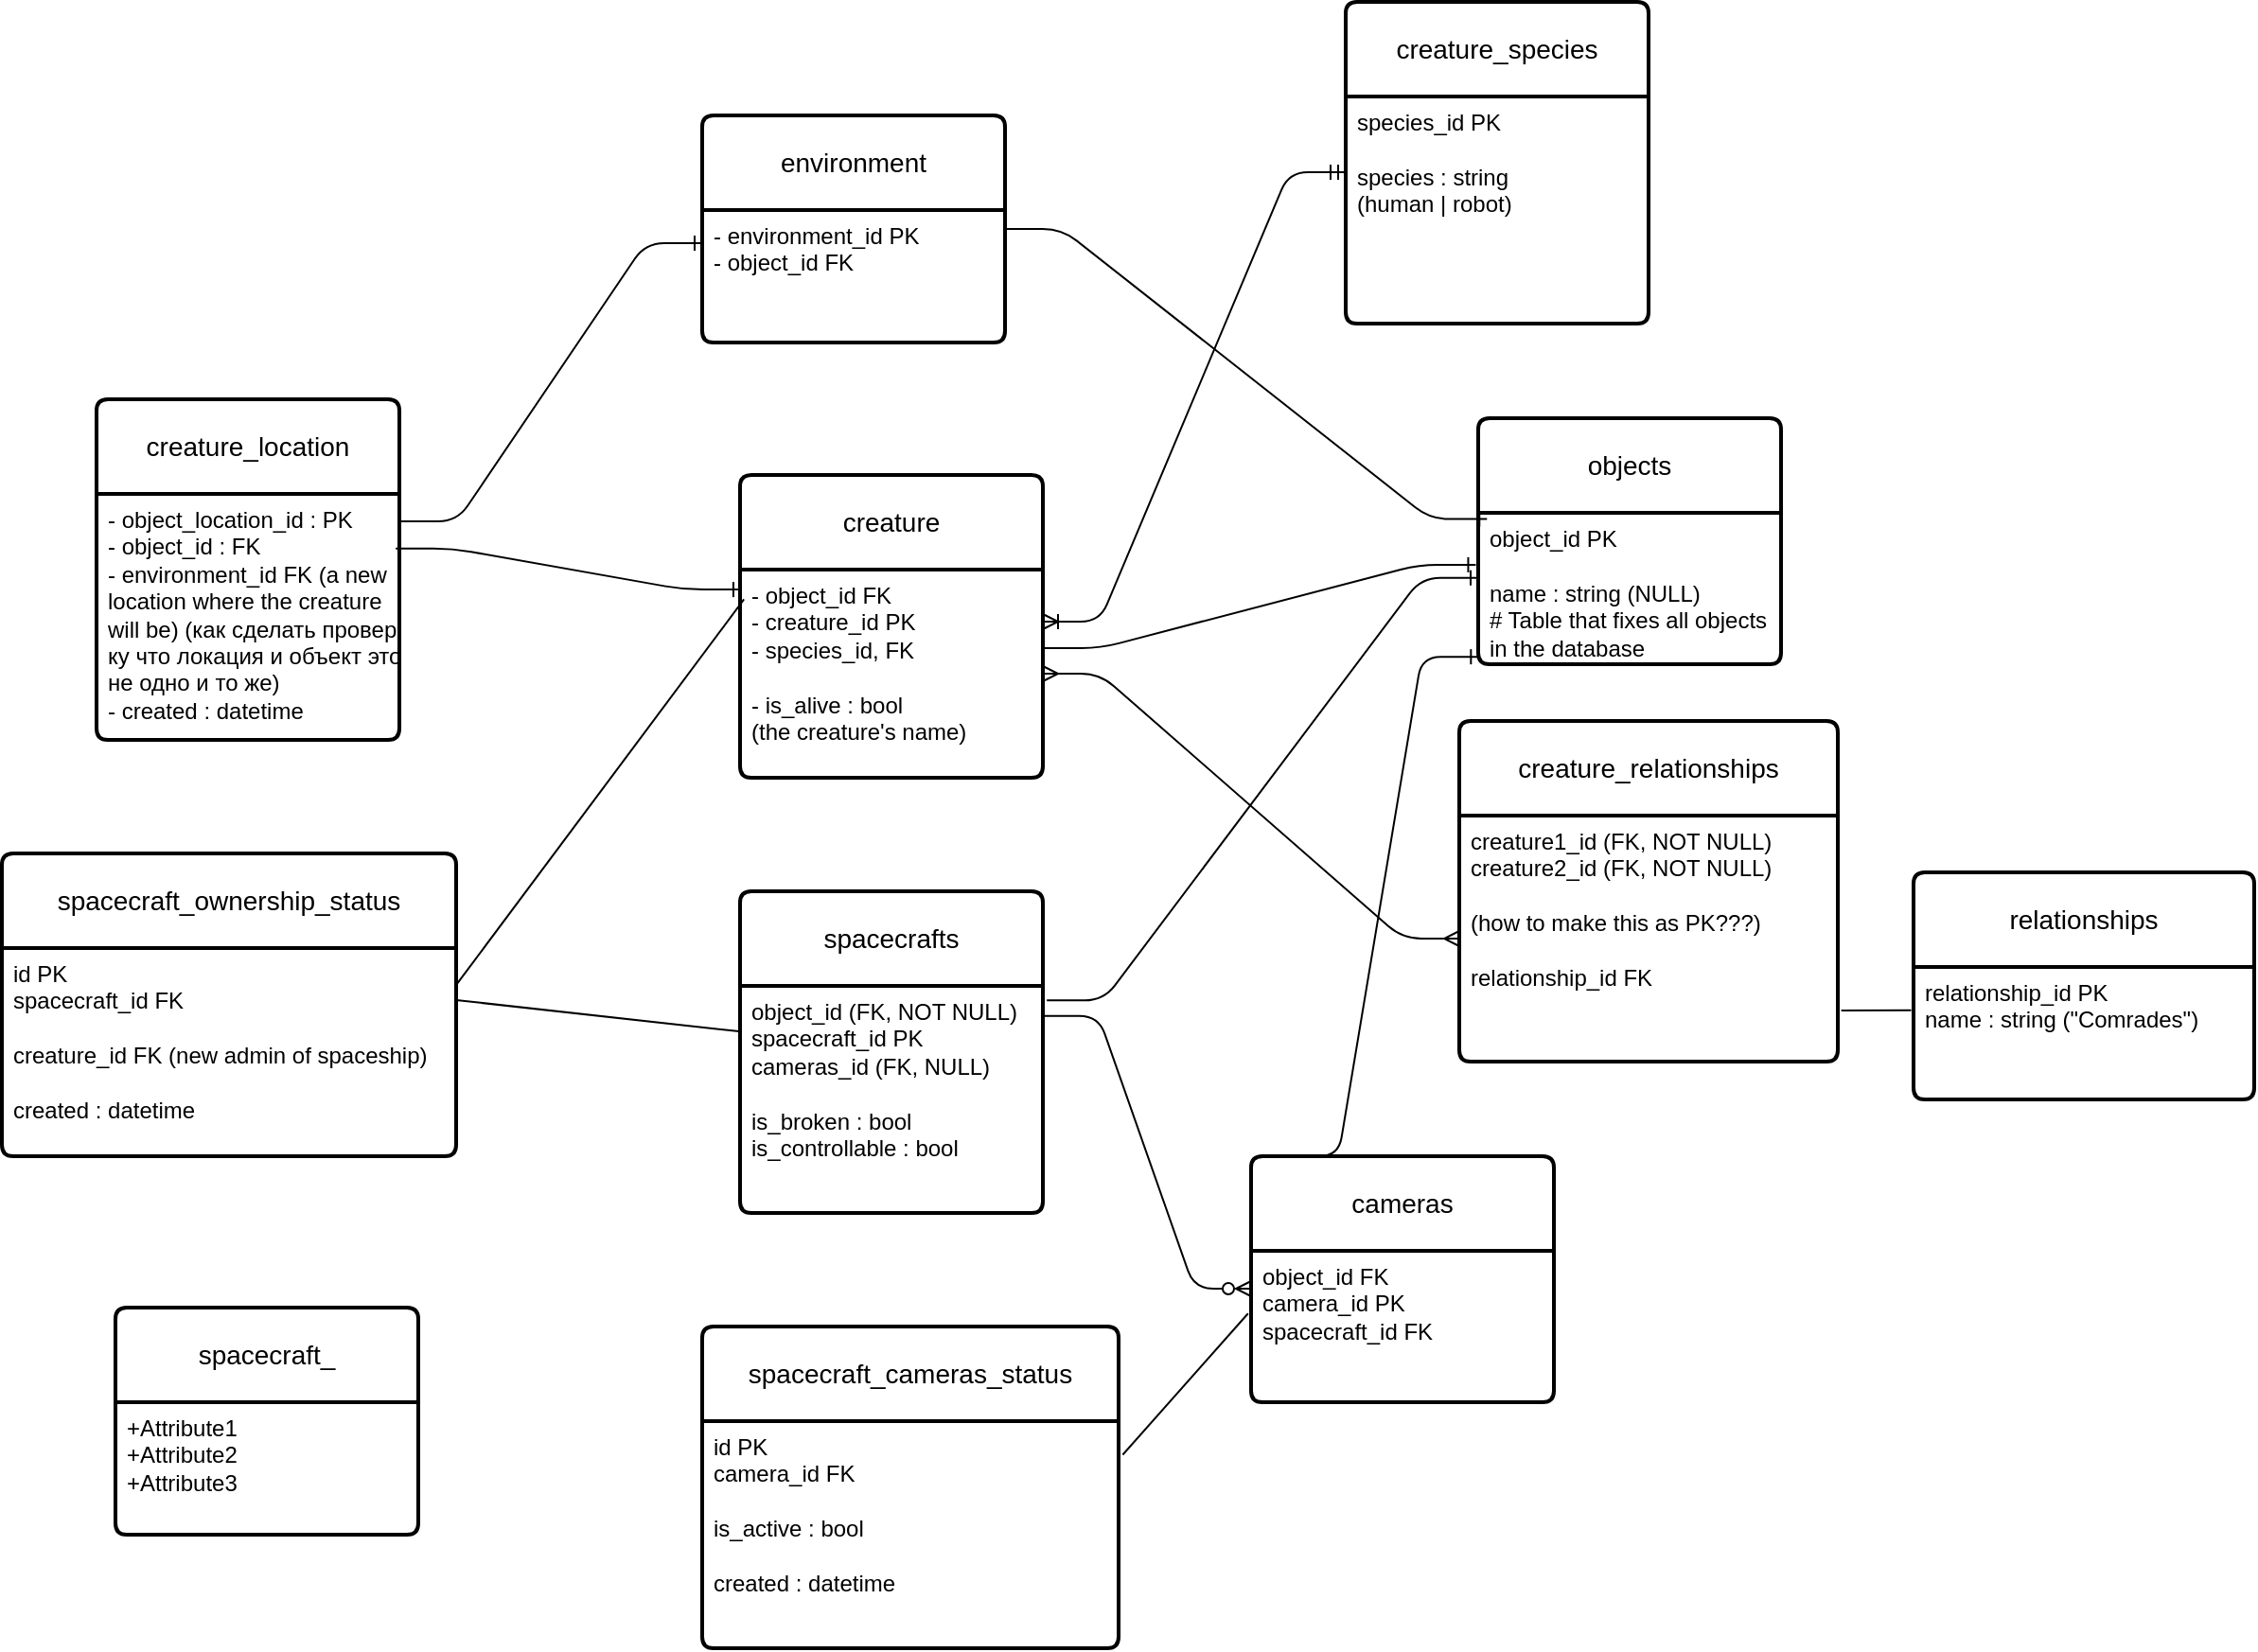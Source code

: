 <mxfile>
    <diagram id="uhgTrfYyYKDVOjJnX7CN" name="Page-1">
        <mxGraphModel dx="1790" dy="623" grid="1" gridSize="10" guides="1" tooltips="1" connect="1" arrows="1" fold="1" page="1" pageScale="1" pageWidth="850" pageHeight="1100" math="0" shadow="0">
            <root>
                <mxCell id="0"/>
                <mxCell id="1" parent="0"/>
                <mxCell id="36" style="edgeStyle=none;html=1;exitX=0.25;exitY=0;exitDx=0;exitDy=0;" edge="1" parent="1" source="13" target="12">
                    <mxGeometry relative="1" as="geometry"/>
                </mxCell>
                <mxCell id="6" value="creature" style="swimlane;childLayout=stackLayout;horizontal=1;startSize=50;horizontalStack=0;rounded=1;fontSize=14;fontStyle=0;strokeWidth=2;resizeParent=0;resizeLast=1;shadow=0;dashed=0;align=center;arcSize=4;whiteSpace=wrap;html=1;" vertex="1" parent="1">
                    <mxGeometry x="240" y="340" width="160" height="160" as="geometry"/>
                </mxCell>
                <mxCell id="7" value="&lt;div&gt;- object_id FK&lt;br&gt;- creature_id PK&lt;/div&gt;&lt;div&gt;- species_id, FK&lt;/div&gt;&lt;div&gt;&lt;br&gt;&lt;/div&gt;&lt;div&gt;- is_alive : bool&lt;br&gt;(the creature&#39;s name)&lt;/div&gt;" style="align=left;strokeColor=none;fillColor=none;spacingLeft=4;fontSize=12;verticalAlign=top;resizable=0;rotatable=0;part=1;html=1;" vertex="1" parent="6">
                    <mxGeometry y="50" width="160" height="110" as="geometry"/>
                </mxCell>
                <mxCell id="34" style="edgeStyle=none;html=1;exitX=0.5;exitY=1;exitDx=0;exitDy=0;" edge="1" parent="6" source="6" target="7">
                    <mxGeometry relative="1" as="geometry"/>
                </mxCell>
                <mxCell id="12" value="creature_species" style="swimlane;childLayout=stackLayout;horizontal=1;startSize=50;horizontalStack=0;rounded=1;fontSize=14;fontStyle=0;strokeWidth=2;resizeParent=0;resizeLast=1;shadow=0;dashed=0;align=center;arcSize=4;whiteSpace=wrap;html=1;" vertex="1" parent="1">
                    <mxGeometry x="560" y="90" width="160" height="170" as="geometry"/>
                </mxCell>
                <mxCell id="13" value="&lt;div&gt;species_&lt;span style=&quot;background-color: transparent;&quot;&gt;id PK&lt;/span&gt;&lt;/div&gt;&lt;div&gt;&lt;br&gt;&lt;/div&gt;&lt;div&gt;species : string&amp;nbsp;&lt;/div&gt;&lt;div&gt;(human | robot)&lt;br&gt;&lt;/div&gt;" style="align=left;strokeColor=none;fillColor=none;spacingLeft=4;fontSize=12;verticalAlign=top;resizable=0;rotatable=0;part=1;html=1;" vertex="1" parent="12">
                    <mxGeometry y="50" width="160" height="120" as="geometry"/>
                </mxCell>
                <mxCell id="24" value="" style="edgeStyle=entityRelationEdgeStyle;fontSize=12;html=1;endArrow=ERoneToMany;startArrow=ERmandOne;exitX=0;exitY=0.333;exitDx=0;exitDy=0;entryX=1;entryY=0.25;entryDx=0;entryDy=0;exitPerimeter=0;" edge="1" parent="1" source="13" target="7">
                    <mxGeometry width="100" height="100" relative="1" as="geometry">
                        <mxPoint x="600" y="400" as="sourcePoint"/>
                        <mxPoint x="393.24" y="450.56" as="targetPoint"/>
                        <Array as="points">
                            <mxPoint x="580" y="400"/>
                            <mxPoint x="570" y="440"/>
                            <mxPoint x="410" y="450"/>
                            <mxPoint x="490" y="440"/>
                            <mxPoint x="600" y="420"/>
                            <mxPoint x="560" y="470"/>
                            <mxPoint x="510" y="440"/>
                            <mxPoint x="580" y="420"/>
                        </Array>
                    </mxGeometry>
                </mxCell>
                <mxCell id="30" value="spacecrafts" style="swimlane;childLayout=stackLayout;horizontal=1;startSize=50;horizontalStack=0;rounded=1;fontSize=14;fontStyle=0;strokeWidth=2;resizeParent=0;resizeLast=1;shadow=0;dashed=0;align=center;arcSize=4;whiteSpace=wrap;html=1;" vertex="1" parent="1">
                    <mxGeometry x="240" y="560" width="160" height="170" as="geometry">
                        <mxRectangle x="240" y="560" width="110" height="50" as="alternateBounds"/>
                    </mxGeometry>
                </mxCell>
                <mxCell id="31" value="object_id (FK, NOT NULL)&lt;br&gt;spacecraft_id PK&lt;div&gt;cameras_id (FK, NULL)&lt;br&gt;&lt;br&gt;is_broken : bool&lt;/div&gt;&lt;div&gt;is_controllable : bool&lt;br&gt;&lt;br&gt;&lt;/div&gt;" style="align=left;strokeColor=none;fillColor=none;spacingLeft=4;fontSize=12;verticalAlign=top;resizable=0;rotatable=0;part=1;html=1;" vertex="1" parent="30">
                    <mxGeometry y="50" width="160" height="120" as="geometry"/>
                </mxCell>
                <mxCell id="32" value="cameras" style="swimlane;childLayout=stackLayout;horizontal=1;startSize=50;horizontalStack=0;rounded=1;fontSize=14;fontStyle=0;strokeWidth=2;resizeParent=0;resizeLast=1;shadow=0;dashed=0;align=center;arcSize=4;whiteSpace=wrap;html=1;" vertex="1" parent="1">
                    <mxGeometry x="510" y="700" width="160" height="130" as="geometry">
                        <mxRectangle x="490" y="690" width="90" height="50" as="alternateBounds"/>
                    </mxGeometry>
                </mxCell>
                <mxCell id="33" value="&lt;div&gt;object_id FK&lt;br&gt;camera_id PK&lt;/div&gt;&lt;div&gt;spacecraft_id FK&lt;/div&gt;" style="align=left;strokeColor=none;fillColor=none;spacingLeft=4;fontSize=12;verticalAlign=top;resizable=0;rotatable=0;part=1;html=1;" vertex="1" parent="32">
                    <mxGeometry y="50" width="160" height="80" as="geometry"/>
                </mxCell>
                <mxCell id="48" value="creature_relationships" style="swimlane;childLayout=stackLayout;horizontal=1;startSize=50;horizontalStack=0;rounded=1;fontSize=14;fontStyle=0;strokeWidth=2;resizeParent=0;resizeLast=1;shadow=0;dashed=0;align=center;arcSize=4;whiteSpace=wrap;html=1;" vertex="1" parent="1">
                    <mxGeometry x="620" y="470" width="200" height="180" as="geometry"/>
                </mxCell>
                <mxCell id="49" value="&lt;div&gt;&lt;span style=&quot;background-color: transparent;&quot;&gt;creature1_id (FK, NOT NULL)&lt;/span&gt;&lt;br&gt;&lt;/div&gt;&lt;div&gt;creature2_id (FK, NOT NULL)&lt;br&gt;&lt;br&gt;(how to make this as PK???)&lt;br&gt;&lt;br&gt;&lt;/div&gt;&lt;div&gt;relationship_id FK&lt;/div&gt;&lt;div&gt;&lt;br&gt;&lt;/div&gt;&lt;div&gt;&lt;br&gt;&lt;/div&gt;" style="align=left;strokeColor=none;fillColor=none;spacingLeft=4;fontSize=12;verticalAlign=top;resizable=0;rotatable=0;part=1;html=1;" vertex="1" parent="48">
                    <mxGeometry y="50" width="200" height="130" as="geometry"/>
                </mxCell>
                <mxCell id="50" value="" style="edgeStyle=entityRelationEdgeStyle;fontSize=12;html=1;endArrow=ERmany;startArrow=ERmany;exitX=1;exitY=0.5;exitDx=0;exitDy=0;entryX=0;entryY=0.5;entryDx=0;entryDy=0;" edge="1" parent="1" source="7" target="49">
                    <mxGeometry width="100" height="100" relative="1" as="geometry">
                        <mxPoint x="460" y="580" as="sourcePoint"/>
                        <mxPoint x="560" y="480" as="targetPoint"/>
                    </mxGeometry>
                </mxCell>
                <mxCell id="56" value="spacecraft_ownership_status" style="swimlane;childLayout=stackLayout;horizontal=1;startSize=50;horizontalStack=0;rounded=1;fontSize=14;fontStyle=0;strokeWidth=2;resizeParent=0;resizeLast=1;shadow=0;dashed=0;align=center;arcSize=4;whiteSpace=wrap;html=1;" vertex="1" parent="1">
                    <mxGeometry x="-150" y="540" width="240" height="160" as="geometry"/>
                </mxCell>
                <mxCell id="57" value="id PK&lt;div&gt;spacecraft_id FK&lt;/div&gt;&lt;div&gt;&lt;br&gt;&lt;/div&gt;&lt;div&gt;creature_id FK (new admin of spaceship)&lt;br&gt;&lt;br&gt;created : datetime&lt;/div&gt;" style="align=left;strokeColor=none;fillColor=none;spacingLeft=4;fontSize=12;verticalAlign=top;resizable=0;rotatable=0;part=1;html=1;" vertex="1" parent="56">
                    <mxGeometry y="50" width="240" height="110" as="geometry"/>
                </mxCell>
                <mxCell id="60" value="" style="endArrow=none;html=1;rounded=0;entryX=-0.004;entryY=0.2;entryDx=0;entryDy=0;entryPerimeter=0;exitX=1;exitY=0.25;exitDx=0;exitDy=0;" edge="1" parent="1" source="57" target="31">
                    <mxGeometry relative="1" as="geometry">
                        <mxPoint x="130" y="590" as="sourcePoint"/>
                        <mxPoint x="290" y="590" as="targetPoint"/>
                    </mxGeometry>
                </mxCell>
                <mxCell id="64" value="" style="endArrow=none;html=1;rounded=0;entryX=0.013;entryY=0.143;entryDx=0;entryDy=0;entryPerimeter=0;exitX=1.003;exitY=0.169;exitDx=0;exitDy=0;exitPerimeter=0;" edge="1" parent="1" source="57" target="7">
                    <mxGeometry relative="1" as="geometry">
                        <mxPoint x="30" y="440" as="sourcePoint"/>
                        <mxPoint x="190" y="440" as="targetPoint"/>
                    </mxGeometry>
                </mxCell>
                <mxCell id="66" value="relationships" style="swimlane;childLayout=stackLayout;horizontal=1;startSize=50;horizontalStack=0;rounded=1;fontSize=14;fontStyle=0;strokeWidth=2;resizeParent=0;resizeLast=1;shadow=0;dashed=0;align=center;arcSize=4;whiteSpace=wrap;html=1;" vertex="1" parent="1">
                    <mxGeometry x="860" y="550" width="180" height="120" as="geometry"/>
                </mxCell>
                <mxCell id="67" value="relationship_id PK&lt;br&gt;name : string (&quot;Comrades&quot;)" style="align=left;strokeColor=none;fillColor=none;spacingLeft=4;fontSize=12;verticalAlign=top;resizable=0;rotatable=0;part=1;html=1;" vertex="1" parent="66">
                    <mxGeometry y="50" width="180" height="70" as="geometry"/>
                </mxCell>
                <mxCell id="68" value="" style="endArrow=none;html=1;rounded=0;entryX=-0.007;entryY=0.327;entryDx=0;entryDy=0;entryPerimeter=0;exitX=1.009;exitY=0.792;exitDx=0;exitDy=0;exitPerimeter=0;" edge="1" parent="1" source="49" target="67">
                    <mxGeometry relative="1" as="geometry">
                        <mxPoint x="580" y="710" as="sourcePoint"/>
                        <mxPoint x="740" y="710" as="targetPoint"/>
                    </mxGeometry>
                </mxCell>
                <mxCell id="73" value="" style="edgeStyle=entityRelationEdgeStyle;fontSize=12;html=1;endArrow=ERzeroToMany;endFill=1;entryX=0;entryY=0.25;entryDx=0;entryDy=0;exitX=0.996;exitY=0.132;exitDx=0;exitDy=0;exitPerimeter=0;" edge="1" parent="1" source="31" target="33">
                    <mxGeometry width="100" height="100" relative="1" as="geometry">
                        <mxPoint x="310" y="750" as="sourcePoint"/>
                        <mxPoint x="410" y="650" as="targetPoint"/>
                    </mxGeometry>
                </mxCell>
                <mxCell id="74" value="spacecraft_cameras_status" style="swimlane;childLayout=stackLayout;horizontal=1;startSize=50;horizontalStack=0;rounded=1;fontSize=14;fontStyle=0;strokeWidth=2;resizeParent=0;resizeLast=1;shadow=0;dashed=0;align=center;arcSize=4;whiteSpace=wrap;html=1;" vertex="1" parent="1">
                    <mxGeometry x="220" y="790" width="220" height="170" as="geometry"/>
                </mxCell>
                <mxCell id="75" value="id PK&lt;div&gt;camera_id FK&lt;/div&gt;&lt;div&gt;&lt;br&gt;&lt;/div&gt;&lt;div&gt;is_active : bool&lt;br&gt;&lt;br&gt;created : datetime&lt;/div&gt;" style="align=left;strokeColor=none;fillColor=none;spacingLeft=4;fontSize=12;verticalAlign=top;resizable=0;rotatable=0;part=1;html=1;" vertex="1" parent="74">
                    <mxGeometry y="50" width="220" height="120" as="geometry"/>
                </mxCell>
                <mxCell id="76" value="" style="endArrow=none;html=1;rounded=0;entryX=-0.01;entryY=0.414;entryDx=0;entryDy=0;entryPerimeter=0;exitX=1.01;exitY=0.148;exitDx=0;exitDy=0;exitPerimeter=0;" edge="1" parent="1" source="75" target="33">
                    <mxGeometry relative="1" as="geometry">
                        <mxPoint x="130" y="790" as="sourcePoint"/>
                        <mxPoint x="290" y="790" as="targetPoint"/>
                    </mxGeometry>
                </mxCell>
                <mxCell id="82" value="objects" style="swimlane;childLayout=stackLayout;horizontal=1;startSize=50;horizontalStack=0;rounded=1;fontSize=14;fontStyle=0;strokeWidth=2;resizeParent=0;resizeLast=1;shadow=0;dashed=0;align=center;arcSize=4;whiteSpace=wrap;html=1;" vertex="1" parent="1">
                    <mxGeometry x="630" y="310" width="160" height="130" as="geometry"/>
                </mxCell>
                <mxCell id="83" value="object_id PK&lt;br&gt;&lt;br&gt;name : string (NULL)&lt;br&gt;# Table that fixes all objects&lt;br&gt;in the database" style="align=left;strokeColor=none;fillColor=none;spacingLeft=4;fontSize=12;verticalAlign=top;resizable=0;rotatable=0;part=1;html=1;" vertex="1" parent="82">
                    <mxGeometry y="50" width="160" height="80" as="geometry"/>
                </mxCell>
                <mxCell id="86" value="" style="edgeStyle=entityRelationEdgeStyle;fontSize=12;html=1;endArrow=ERone;endFill=1;entryX=-0.008;entryY=0.343;entryDx=0;entryDy=0;entryPerimeter=0;exitX=1.003;exitY=0.377;exitDx=0;exitDy=0;exitPerimeter=0;" edge="1" parent="1" source="7" target="83">
                    <mxGeometry width="100" height="100" relative="1" as="geometry">
                        <mxPoint x="410" y="600" as="sourcePoint"/>
                        <mxPoint x="510" y="500" as="targetPoint"/>
                    </mxGeometry>
                </mxCell>
                <mxCell id="87" value="" style="edgeStyle=entityRelationEdgeStyle;fontSize=12;html=1;endArrow=ERone;endFill=1;entryX=0;entryY=0.429;entryDx=0;entryDy=0;entryPerimeter=0;exitX=1.013;exitY=0.064;exitDx=0;exitDy=0;exitPerimeter=0;" edge="1" parent="1" source="31" target="83">
                    <mxGeometry width="100" height="100" relative="1" as="geometry">
                        <mxPoint x="410" y="600" as="sourcePoint"/>
                        <mxPoint x="510" y="500" as="targetPoint"/>
                    </mxGeometry>
                </mxCell>
                <mxCell id="88" value="" style="edgeStyle=entityRelationEdgeStyle;fontSize=12;html=1;endArrow=ERone;endFill=1;exitX=0.101;exitY=0;exitDx=0;exitDy=0;exitPerimeter=0;entryX=0.001;entryY=0.951;entryDx=0;entryDy=0;entryPerimeter=0;" edge="1" parent="1" source="32" target="83">
                    <mxGeometry width="100" height="100" relative="1" as="geometry">
                        <mxPoint x="540.0" y="789.16" as="sourcePoint"/>
                        <mxPoint x="640" y="460" as="targetPoint"/>
                        <Array as="points">
                            <mxPoint x="630" y="430"/>
                            <mxPoint x="610" y="570"/>
                        </Array>
                    </mxGeometry>
                </mxCell>
                <mxCell id="90" value="creature_location" style="swimlane;childLayout=stackLayout;horizontal=1;startSize=50;horizontalStack=0;rounded=1;fontSize=14;fontStyle=0;strokeWidth=2;resizeParent=0;resizeLast=1;shadow=0;dashed=0;align=center;arcSize=4;whiteSpace=wrap;html=1;" vertex="1" parent="1">
                    <mxGeometry x="-100" y="300" width="160" height="180" as="geometry"/>
                </mxCell>
                <mxCell id="91" value="- object_location_id : PK&lt;div&gt;- object_id : FK&lt;br&gt;- environment_id FK (a new&lt;br&gt;location where the creature&amp;nbsp;&lt;br&gt;will be) (как сделать провер&lt;br&gt;ку что локация и объект это&lt;br&gt;не одно и то же)&lt;/div&gt;&lt;div&gt;- created : datetime&lt;br&gt;&lt;br&gt;&lt;/div&gt;" style="align=left;strokeColor=none;fillColor=none;spacingLeft=4;fontSize=12;verticalAlign=top;resizable=0;rotatable=0;part=1;html=1;" vertex="1" parent="90">
                    <mxGeometry y="50" width="160" height="130" as="geometry"/>
                </mxCell>
                <mxCell id="96" value="environment" style="swimlane;childLayout=stackLayout;horizontal=1;startSize=50;horizontalStack=0;rounded=1;fontSize=14;fontStyle=0;strokeWidth=2;resizeParent=0;resizeLast=1;shadow=0;dashed=0;align=center;arcSize=4;whiteSpace=wrap;html=1;" vertex="1" parent="1">
                    <mxGeometry x="220" y="150" width="160" height="120" as="geometry"/>
                </mxCell>
                <mxCell id="97" value="- environment_id PK&lt;br&gt;- object_id FK" style="align=left;strokeColor=none;fillColor=none;spacingLeft=4;fontSize=12;verticalAlign=top;resizable=0;rotatable=0;part=1;html=1;" vertex="1" parent="96">
                    <mxGeometry y="50" width="160" height="70" as="geometry"/>
                </mxCell>
                <mxCell id="99" value="" style="edgeStyle=entityRelationEdgeStyle;fontSize=12;html=1;endArrow=ERone;endFill=1;entryX=0.029;entryY=0.041;entryDx=0;entryDy=0;entryPerimeter=0;exitX=1;exitY=0.143;exitDx=0;exitDy=0;exitPerimeter=0;" edge="1" parent="1" source="97" target="83">
                    <mxGeometry width="100" height="100" relative="1" as="geometry">
                        <mxPoint x="300" y="380" as="sourcePoint"/>
                        <mxPoint x="400" y="280" as="targetPoint"/>
                    </mxGeometry>
                </mxCell>
                <mxCell id="100" value="" style="edgeStyle=entityRelationEdgeStyle;fontSize=12;html=1;endArrow=ERone;endFill=1;entryX=0;entryY=0.25;entryDx=0;entryDy=0;exitX=1.003;exitY=0.112;exitDx=0;exitDy=0;exitPerimeter=0;" edge="1" parent="1" source="91" target="97">
                    <mxGeometry width="100" height="100" relative="1" as="geometry">
                        <mxPoint x="300" y="380" as="sourcePoint"/>
                        <mxPoint x="400" y="280" as="targetPoint"/>
                    </mxGeometry>
                </mxCell>
                <mxCell id="102" value="" style="edgeStyle=entityRelationEdgeStyle;fontSize=12;html=1;endArrow=ERone;endFill=1;entryX=0.003;entryY=0.096;entryDx=0;entryDy=0;exitX=0.988;exitY=0.222;exitDx=0;exitDy=0;entryPerimeter=0;exitPerimeter=0;" edge="1" parent="1" source="91" target="7">
                    <mxGeometry width="100" height="100" relative="1" as="geometry">
                        <mxPoint x="72" y="375" as="sourcePoint"/>
                        <mxPoint x="230" y="228" as="targetPoint"/>
                    </mxGeometry>
                </mxCell>
                <mxCell id="127" value="spacecraft_" style="swimlane;childLayout=stackLayout;horizontal=1;startSize=50;horizontalStack=0;rounded=1;fontSize=14;fontStyle=0;strokeWidth=2;resizeParent=0;resizeLast=1;shadow=0;dashed=0;align=center;arcSize=4;whiteSpace=wrap;html=1;" vertex="1" parent="1">
                    <mxGeometry x="-90" y="780" width="160" height="120" as="geometry"/>
                </mxCell>
                <mxCell id="128" value="+Attribute1&#xa;+Attribute2&#xa;+Attribute3" style="align=left;strokeColor=none;fillColor=none;spacingLeft=4;fontSize=12;verticalAlign=top;resizable=0;rotatable=0;part=1;html=1;" vertex="1" parent="127">
                    <mxGeometry y="50" width="160" height="70" as="geometry"/>
                </mxCell>
            </root>
        </mxGraphModel>
    </diagram>
</mxfile>